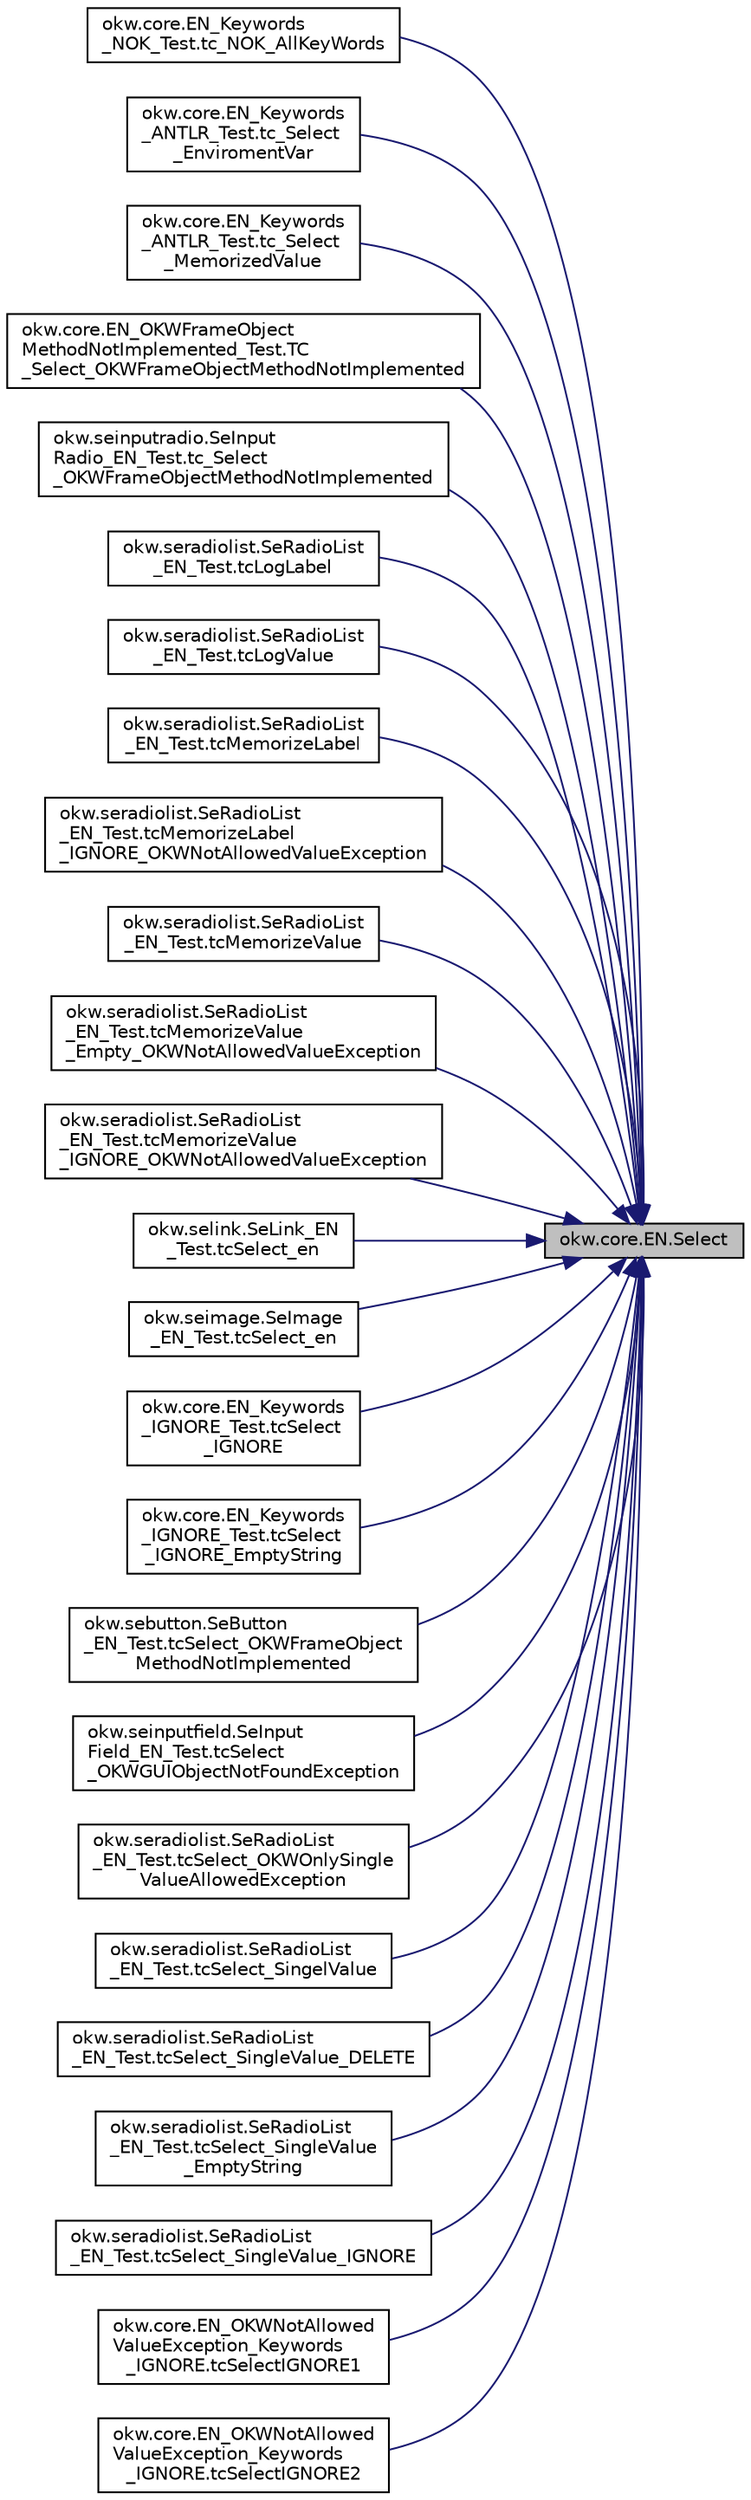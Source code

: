 digraph "okw.core.EN.Select"
{
 // INTERACTIVE_SVG=YES
 // LATEX_PDF_SIZE
  edge [fontname="Helvetica",fontsize="10",labelfontname="Helvetica",labelfontsize="10"];
  node [fontname="Helvetica",fontsize="10",shape=record];
  rankdir="RL";
  Node1 [label="okw.core.EN.Select",height=0.2,width=0.4,color="black", fillcolor="grey75", style="filled", fontcolor="black",tooltip="Auswahl aller Zeilen einer Liste/Tabelle, welche die gegebenen Daten enthalten."];
  Node1 -> Node2 [dir="back",color="midnightblue",fontsize="10",style="solid",fontname="Helvetica"];
  Node2 [label="okw.core.EN_Keywords\l_NOK_Test.tc_NOK_AllKeyWords",height=0.2,width=0.4,color="black", fillcolor="white", style="filled",URL="$classokw_1_1core_1_1_e_n___keywords___n_o_k___test.html#a81a960a2341dfb0e27da7871291c84dc",tooltip="Prüft methoden aufruf für einen einfachen Click."];
  Node1 -> Node3 [dir="back",color="midnightblue",fontsize="10",style="solid",fontname="Helvetica"];
  Node3 [label="okw.core.EN_Keywords\l_ANTLR_Test.tc_Select\l_EnviromentVar",height=0.2,width=0.4,color="black", fillcolor="white", style="filled",URL="$classokw_1_1core_1_1_e_n___keywords___a_n_t_l_r___test.html#a8a0b2ad269bf3c1ff4939ec38273b846",tooltip="Prüft das Keyword Select() mit dem Ziel, ob Umgebungsvariablen richtig eingesetzt werden."];
  Node1 -> Node4 [dir="back",color="midnightblue",fontsize="10",style="solid",fontname="Helvetica"];
  Node4 [label="okw.core.EN_Keywords\l_ANTLR_Test.tc_Select\l_MemorizedValue",height=0.2,width=0.4,color="black", fillcolor="white", style="filled",URL="$classokw_1_1core_1_1_e_n___keywords___a_n_t_l_r___test.html#ac0a6a39b3b4d075d2b76ebf53135917c",tooltip="Prüft das Keyword Select() mit dem Testziel ob gemerkte Werte richtig eingesetzt werden."];
  Node1 -> Node5 [dir="back",color="midnightblue",fontsize="10",style="solid",fontname="Helvetica"];
  Node5 [label="okw.core.EN_OKWFrameObject\lMethodNotImplemented_Test.TC\l_Select_OKWFrameObjectMethodNotImplemented",height=0.2,width=0.4,color="black", fillcolor="white", style="filled",URL="$classokw_1_1core_1_1_e_n___o_k_w_frame_object_method_not_implemented___test.html#a260201d7c01008285b79a3aa13b4ad5e",tooltip="Prüft ob die Ausnahme OKWFrameObjectMethodNotImplemented von Select() ausgelöst wird."];
  Node1 -> Node6 [dir="back",color="midnightblue",fontsize="10",style="solid",fontname="Helvetica"];
  Node6 [label="okw.seinputradio.SeInput\lRadio_EN_Test.tc_Select\l_OKWFrameObjectMethodNotImplemented",height=0.2,width=0.4,color="black", fillcolor="white", style="filled",URL="$classokw_1_1seinputradio_1_1_se_input_radio___e_n___test.html#aa2b89652ab2723de8c0c92da08d36466",tooltip="Test des Schlüsselwortes Select( FN, Val ) für den GUI-Adapter SeInputRadio."];
  Node1 -> Node7 [dir="back",color="midnightblue",fontsize="10",style="solid",fontname="Helvetica"];
  Node7 [label="okw.seradiolist.SeRadioList\l_EN_Test.tcLogLabel",height=0.2,width=0.4,color="black", fillcolor="white", style="filled",URL="$classokw_1_1seradiolist_1_1_se_radio_list___e_n___test.html#a0e29fd685d16f0c174ac8d932fa9e054",tooltip="Prüft die Methode SeRadioList.LogValue."];
  Node1 -> Node8 [dir="back",color="midnightblue",fontsize="10",style="solid",fontname="Helvetica"];
  Node8 [label="okw.seradiolist.SeRadioList\l_EN_Test.tcLogValue",height=0.2,width=0.4,color="black", fillcolor="white", style="filled",URL="$classokw_1_1seradiolist_1_1_se_radio_list___e_n___test.html#ae9bccfd107e9c5a70580248944c8161d",tooltip="Prüft die Methode SeRadioList.LogValue."];
  Node1 -> Node9 [dir="back",color="midnightblue",fontsize="10",style="solid",fontname="Helvetica"];
  Node9 [label="okw.seradiolist.SeRadioList\l_EN_Test.tcMemorizeLabel",height=0.2,width=0.4,color="black", fillcolor="white", style="filled",URL="$classokw_1_1seradiolist_1_1_se_radio_list___e_n___test.html#aafbc6e02614407b951d3d0c2bad06749",tooltip="Prüft die Methode SeRadioList.MemorizeValue."];
  Node1 -> Node10 [dir="back",color="midnightblue",fontsize="10",style="solid",fontname="Helvetica"];
  Node10 [label="okw.seradiolist.SeRadioList\l_EN_Test.tcMemorizeLabel\l_IGNORE_OKWNotAllowedValueException",height=0.2,width=0.4,color="black", fillcolor="white", style="filled",URL="$classokw_1_1seradiolist_1_1_se_radio_list___e_n___test.html#aad44f3ce64e53fc776ecfe1e81586071",tooltip="Prüft die Methode SeRadioList.MemorizeLabel."];
  Node1 -> Node11 [dir="back",color="midnightblue",fontsize="10",style="solid",fontname="Helvetica"];
  Node11 [label="okw.seradiolist.SeRadioList\l_EN_Test.tcMemorizeValue",height=0.2,width=0.4,color="black", fillcolor="white", style="filled",URL="$classokw_1_1seradiolist_1_1_se_radio_list___e_n___test.html#aa0a75e0060c6b0f776b102dd8982e467",tooltip="Prüft die Methode SeRadioList.MemorizeValue."];
  Node1 -> Node12 [dir="back",color="midnightblue",fontsize="10",style="solid",fontname="Helvetica"];
  Node12 [label="okw.seradiolist.SeRadioList\l_EN_Test.tcMemorizeValue\l_Empty_OKWNotAllowedValueException",height=0.2,width=0.4,color="black", fillcolor="white", style="filled",URL="$classokw_1_1seradiolist_1_1_se_radio_list___e_n___test.html#a3b7c484c804958ae47fbf5664b1e2da2",tooltip="Prüft die Methode SeRadioList.MemorizeValue."];
  Node1 -> Node13 [dir="back",color="midnightblue",fontsize="10",style="solid",fontname="Helvetica"];
  Node13 [label="okw.seradiolist.SeRadioList\l_EN_Test.tcMemorizeValue\l_IGNORE_OKWNotAllowedValueException",height=0.2,width=0.4,color="black", fillcolor="white", style="filled",URL="$classokw_1_1seradiolist_1_1_se_radio_list___e_n___test.html#a96cda100fff068c5a3270c9daca776a1",tooltip="Prüft die Methode SeRadioList.MemorizeValue."];
  Node1 -> Node14 [dir="back",color="midnightblue",fontsize="10",style="solid",fontname="Helvetica"];
  Node14 [label="okw.selink.SeLink_EN\l_Test.tcSelect_en",height=0.2,width=0.4,color="black", fillcolor="white", style="filled",URL="$classokw_1_1selink_1_1_se_link___e_n___test.html#a92e2fc7a4dfb20621dd4ca83fd286687",tooltip="Prüft ob die Select die Ausnahme OKWFrameObjectMethodNotImplemented auslöst."];
  Node1 -> Node15 [dir="back",color="midnightblue",fontsize="10",style="solid",fontname="Helvetica"];
  Node15 [label="okw.seimage.SeImage\l_EN_Test.tcSelect_en",height=0.2,width=0.4,color="black", fillcolor="white", style="filled",URL="$classokw_1_1seimage_1_1_se_image___e_n___test.html#a3d045724737a148282de1640006a3317",tooltip="Prüft ob die Select die Ausnahme OKWFrameObjectMethodNotImplemented auslöst."];
  Node1 -> Node16 [dir="back",color="midnightblue",fontsize="10",style="solid",fontname="Helvetica"];
  Node16 [label="okw.core.EN_Keywords\l_IGNORE_Test.tcSelect\l_IGNORE",height=0.2,width=0.4,color="black", fillcolor="white", style="filled",URL="$classokw_1_1core_1_1_e_n___keywords___i_g_n_o_r_e___test.html#a8da9ab514086786b0846af85181e2644",tooltip="Prüft den Methodenaufruf Select mit einem einzelnen Wert. Prüft Ziel es darf nur ein Wert im List of ..."];
  Node1 -> Node17 [dir="back",color="midnightblue",fontsize="10",style="solid",fontname="Helvetica"];
  Node17 [label="okw.core.EN_Keywords\l_IGNORE_Test.tcSelect\l_IGNORE_EmptyString",height=0.2,width=0.4,color="black", fillcolor="white", style="filled",URL="$classokw_1_1core_1_1_e_n___keywords___i_g_n_o_r_e___test.html#a68720b090e8f28805b258e1978bb7456",tooltip="Prüft den Methodenaufruf Select mit einem einzelnen Wert. Prüft Ziel es darf nur ein Wert im List of ..."];
  Node1 -> Node18 [dir="back",color="midnightblue",fontsize="10",style="solid",fontname="Helvetica"];
  Node18 [label="okw.sebutton.SeButton\l_EN_Test.tcSelect_OKWFrameObject\lMethodNotImplemented",height=0.2,width=0.4,color="black", fillcolor="white", style="filled",URL="$classokw_1_1sebutton_1_1_se_button___e_n___test.html#a113d0859bef75843298dd0280167a35f",tooltip="Test des Schlüsselwortes Select( FN, Val ) für den GUI-Adapter SeButton."];
  Node1 -> Node19 [dir="back",color="midnightblue",fontsize="10",style="solid",fontname="Helvetica"];
  Node19 [label="okw.seinputfield.SeInput\lField_EN_Test.tcSelect\l_OKWGUIObjectNotFoundException",height=0.2,width=0.4,color="black", fillcolor="white", style="filled",URL="$classokw_1_1seinputfield_1_1_se_input_field___e_n___test.html#a1c6c5d6aef4cc94a58559ffc8d218ff2",tooltip=" "];
  Node1 -> Node20 [dir="back",color="midnightblue",fontsize="10",style="solid",fontname="Helvetica"];
  Node20 [label="okw.seradiolist.SeRadioList\l_EN_Test.tcSelect_OKWOnlySingle\lValueAllowedException",height=0.2,width=0.4,color="black", fillcolor="white", style="filled",URL="$classokw_1_1seradiolist_1_1_se_radio_list___e_n___test.html#a516a34c5edb2c56c69e4ee6a47ba7f23",tooltip="Prüft die Methode EN.Select() ob OKWOnlySingleValueAllowedException ausgelöst wird,..."];
  Node1 -> Node21 [dir="back",color="midnightblue",fontsize="10",style="solid",fontname="Helvetica"];
  Node21 [label="okw.seradiolist.SeRadioList\l_EN_Test.tcSelect_SingelValue",height=0.2,width=0.4,color="black", fillcolor="white", style="filled",URL="$classokw_1_1seradiolist_1_1_se_radio_list___e_n___test.html#a013a5053619e12d3f15cb048a5923e09",tooltip="Testziel: Prüft, ob ein einzelner Wert gewählt wird."];
  Node1 -> Node22 [dir="back",color="midnightblue",fontsize="10",style="solid",fontname="Helvetica"];
  Node22 [label="okw.seradiolist.SeRadioList\l_EN_Test.tcSelect_SingleValue_DELETE",height=0.2,width=0.4,color="black", fillcolor="white", style="filled",URL="$classokw_1_1seradiolist_1_1_se_radio_list___e_n___test.html#a838a5d39f670b3c8699e5f61f764ff2a",tooltip="Testziel: Prüft die Methode SeRadioList.Select."];
  Node1 -> Node23 [dir="back",color="midnightblue",fontsize="10",style="solid",fontname="Helvetica"];
  Node23 [label="okw.seradiolist.SeRadioList\l_EN_Test.tcSelect_SingleValue\l_EmptyString",height=0.2,width=0.4,color="black", fillcolor="white", style="filled",URL="$classokw_1_1seradiolist_1_1_se_radio_list___e_n___test.html#ae0b6d8441182b1f031786f05ca790c40",tooltip="Prüft die Methode SeRadioList.Select(), dass \"\" keine Aktivität im Objekt aulösen."];
  Node1 -> Node24 [dir="back",color="midnightblue",fontsize="10",style="solid",fontname="Helvetica"];
  Node24 [label="okw.seradiolist.SeRadioList\l_EN_Test.tcSelect_SingleValue_IGNORE",height=0.2,width=0.4,color="black", fillcolor="white", style="filled",URL="$classokw_1_1seradiolist_1_1_se_radio_list___e_n___test.html#ab79c192a83b3c6e77be02ee5aa149431",tooltip="Prüft die Methode SeRadioList.Select(), ob \"${IGNORE}\" keine Aktivität im Objekt aulösen."];
  Node1 -> Node25 [dir="back",color="midnightblue",fontsize="10",style="solid",fontname="Helvetica"];
  Node25 [label="okw.core.EN_OKWNotAllowed\lValueException_Keywords\l_IGNORE.tcSelectIGNORE1",height=0.2,width=0.4,color="black", fillcolor="white", style="filled",URL="$classokw_1_1core_1_1_e_n___o_k_w_not_allowed_value_exception___keywords___i_g_n_o_r_e.html#a261ed5dc091abeecb1ddc1e4de6c5f38",tooltip="Prüft ob \"${IGNORE} \" die Ausnahme okw.exceptions.OKWNotAllowedValueException auslöst."];
  Node1 -> Node26 [dir="back",color="midnightblue",fontsize="10",style="solid",fontname="Helvetica"];
  Node26 [label="okw.core.EN_OKWNotAllowed\lValueException_Keywords\l_IGNORE.tcSelectIGNORE2",height=0.2,width=0.4,color="black", fillcolor="white", style="filled",URL="$classokw_1_1core_1_1_e_n___o_k_w_not_allowed_value_exception___keywords___i_g_n_o_r_e.html#aff37f5c4477f2b16002404156bf4e3f0",tooltip="Prüft ob \"\"${IGNORE}${TCN}\" die Ausnahme okw.exceptions.OKWNotAllowedValueException auslöst."];
}
